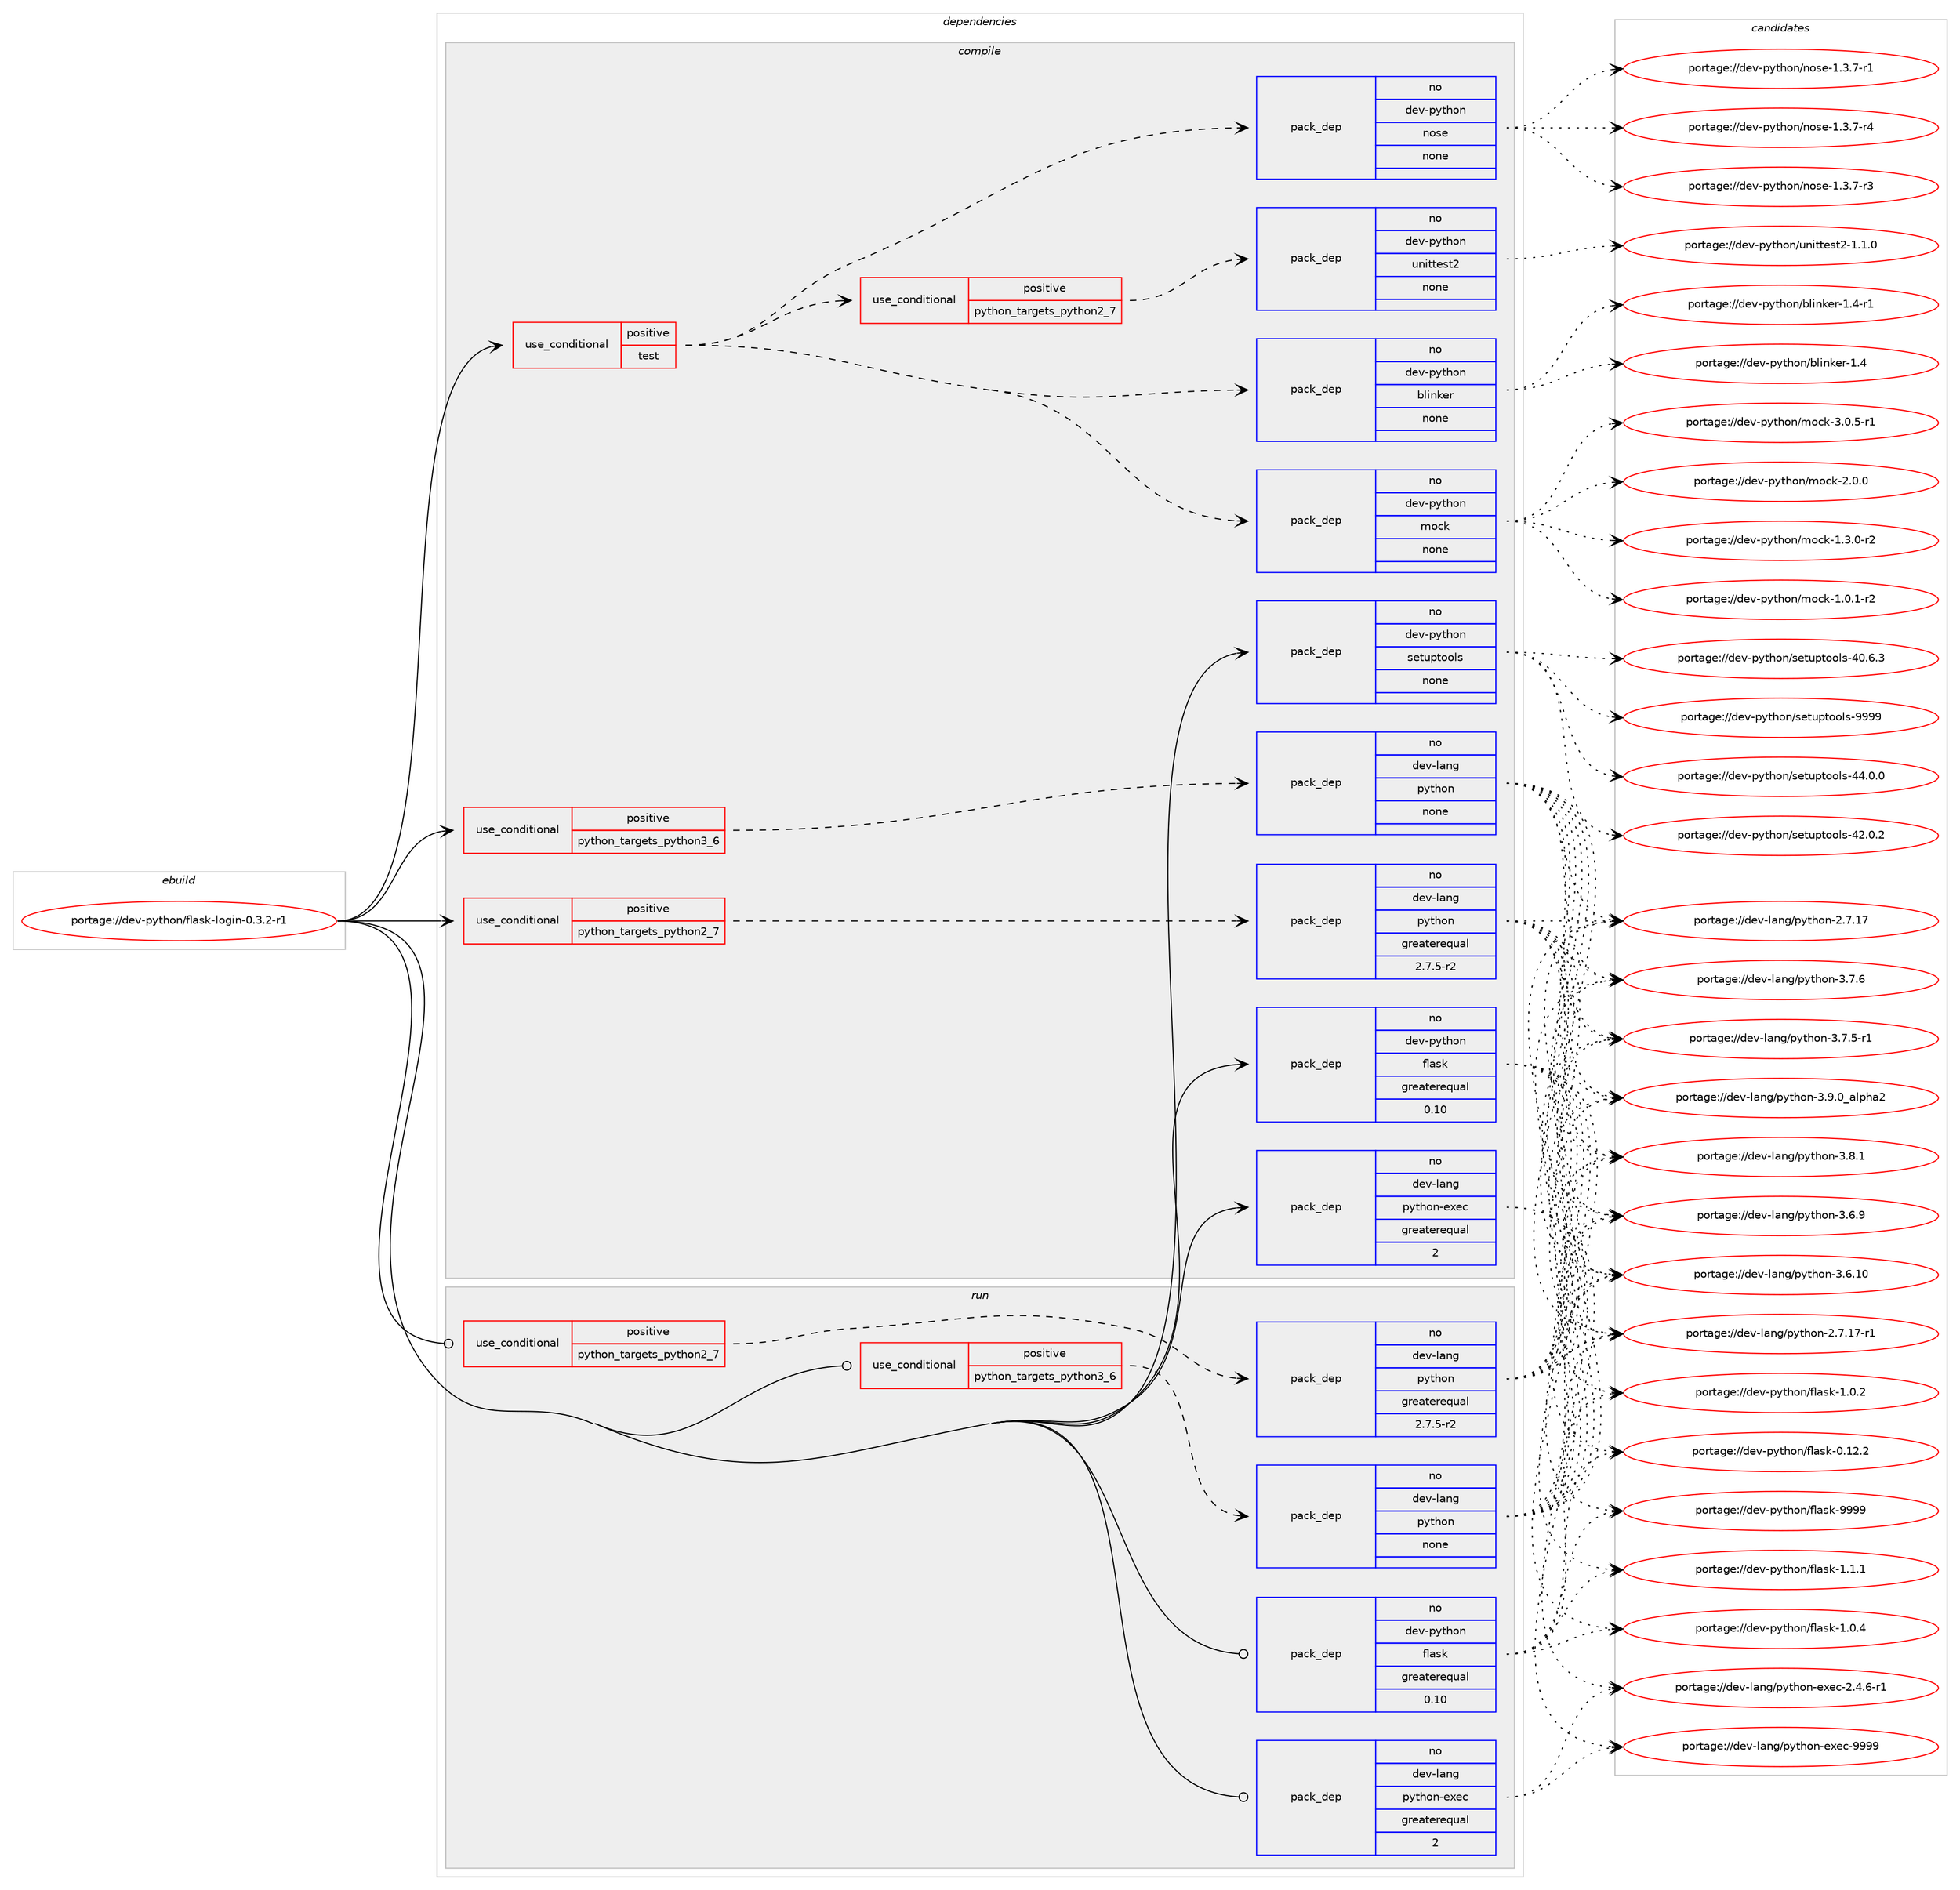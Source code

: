 digraph prolog {

# *************
# Graph options
# *************

newrank=true;
concentrate=true;
compound=true;
graph [rankdir=LR,fontname=Helvetica,fontsize=10,ranksep=1.5];#, ranksep=2.5, nodesep=0.2];
edge  [arrowhead=vee];
node  [fontname=Helvetica,fontsize=10];

# **********
# The ebuild
# **********

subgraph cluster_leftcol {
color=gray;
label=<<i>ebuild</i>>;
id [label="portage://dev-python/flask-login-0.3.2-r1", color=red, width=4, href="../dev-python/flask-login-0.3.2-r1.svg"];
}

# ****************
# The dependencies
# ****************

subgraph cluster_midcol {
color=gray;
label=<<i>dependencies</i>>;
subgraph cluster_compile {
fillcolor="#eeeeee";
style=filled;
label=<<i>compile</i>>;
subgraph cond115846 {
dependency460729 [label=<<TABLE BORDER="0" CELLBORDER="1" CELLSPACING="0" CELLPADDING="4"><TR><TD ROWSPAN="3" CELLPADDING="10">use_conditional</TD></TR><TR><TD>positive</TD></TR><TR><TD>python_targets_python2_7</TD></TR></TABLE>>, shape=none, color=red];
subgraph pack339893 {
dependency460730 [label=<<TABLE BORDER="0" CELLBORDER="1" CELLSPACING="0" CELLPADDING="4" WIDTH="220"><TR><TD ROWSPAN="6" CELLPADDING="30">pack_dep</TD></TR><TR><TD WIDTH="110">no</TD></TR><TR><TD>dev-lang</TD></TR><TR><TD>python</TD></TR><TR><TD>greaterequal</TD></TR><TR><TD>2.7.5-r2</TD></TR></TABLE>>, shape=none, color=blue];
}
dependency460729:e -> dependency460730:w [weight=20,style="dashed",arrowhead="vee"];
}
id:e -> dependency460729:w [weight=20,style="solid",arrowhead="vee"];
subgraph cond115847 {
dependency460731 [label=<<TABLE BORDER="0" CELLBORDER="1" CELLSPACING="0" CELLPADDING="4"><TR><TD ROWSPAN="3" CELLPADDING="10">use_conditional</TD></TR><TR><TD>positive</TD></TR><TR><TD>python_targets_python3_6</TD></TR></TABLE>>, shape=none, color=red];
subgraph pack339894 {
dependency460732 [label=<<TABLE BORDER="0" CELLBORDER="1" CELLSPACING="0" CELLPADDING="4" WIDTH="220"><TR><TD ROWSPAN="6" CELLPADDING="30">pack_dep</TD></TR><TR><TD WIDTH="110">no</TD></TR><TR><TD>dev-lang</TD></TR><TR><TD>python</TD></TR><TR><TD>none</TD></TR><TR><TD></TD></TR></TABLE>>, shape=none, color=blue];
}
dependency460731:e -> dependency460732:w [weight=20,style="dashed",arrowhead="vee"];
}
id:e -> dependency460731:w [weight=20,style="solid",arrowhead="vee"];
subgraph cond115848 {
dependency460733 [label=<<TABLE BORDER="0" CELLBORDER="1" CELLSPACING="0" CELLPADDING="4"><TR><TD ROWSPAN="3" CELLPADDING="10">use_conditional</TD></TR><TR><TD>positive</TD></TR><TR><TD>test</TD></TR></TABLE>>, shape=none, color=red];
subgraph pack339895 {
dependency460734 [label=<<TABLE BORDER="0" CELLBORDER="1" CELLSPACING="0" CELLPADDING="4" WIDTH="220"><TR><TD ROWSPAN="6" CELLPADDING="30">pack_dep</TD></TR><TR><TD WIDTH="110">no</TD></TR><TR><TD>dev-python</TD></TR><TR><TD>nose</TD></TR><TR><TD>none</TD></TR><TR><TD></TD></TR></TABLE>>, shape=none, color=blue];
}
dependency460733:e -> dependency460734:w [weight=20,style="dashed",arrowhead="vee"];
subgraph pack339896 {
dependency460735 [label=<<TABLE BORDER="0" CELLBORDER="1" CELLSPACING="0" CELLPADDING="4" WIDTH="220"><TR><TD ROWSPAN="6" CELLPADDING="30">pack_dep</TD></TR><TR><TD WIDTH="110">no</TD></TR><TR><TD>dev-python</TD></TR><TR><TD>mock</TD></TR><TR><TD>none</TD></TR><TR><TD></TD></TR></TABLE>>, shape=none, color=blue];
}
dependency460733:e -> dependency460735:w [weight=20,style="dashed",arrowhead="vee"];
subgraph pack339897 {
dependency460736 [label=<<TABLE BORDER="0" CELLBORDER="1" CELLSPACING="0" CELLPADDING="4" WIDTH="220"><TR><TD ROWSPAN="6" CELLPADDING="30">pack_dep</TD></TR><TR><TD WIDTH="110">no</TD></TR><TR><TD>dev-python</TD></TR><TR><TD>blinker</TD></TR><TR><TD>none</TD></TR><TR><TD></TD></TR></TABLE>>, shape=none, color=blue];
}
dependency460733:e -> dependency460736:w [weight=20,style="dashed",arrowhead="vee"];
subgraph cond115849 {
dependency460737 [label=<<TABLE BORDER="0" CELLBORDER="1" CELLSPACING="0" CELLPADDING="4"><TR><TD ROWSPAN="3" CELLPADDING="10">use_conditional</TD></TR><TR><TD>positive</TD></TR><TR><TD>python_targets_python2_7</TD></TR></TABLE>>, shape=none, color=red];
subgraph pack339898 {
dependency460738 [label=<<TABLE BORDER="0" CELLBORDER="1" CELLSPACING="0" CELLPADDING="4" WIDTH="220"><TR><TD ROWSPAN="6" CELLPADDING="30">pack_dep</TD></TR><TR><TD WIDTH="110">no</TD></TR><TR><TD>dev-python</TD></TR><TR><TD>unittest2</TD></TR><TR><TD>none</TD></TR><TR><TD></TD></TR></TABLE>>, shape=none, color=blue];
}
dependency460737:e -> dependency460738:w [weight=20,style="dashed",arrowhead="vee"];
}
dependency460733:e -> dependency460737:w [weight=20,style="dashed",arrowhead="vee"];
}
id:e -> dependency460733:w [weight=20,style="solid",arrowhead="vee"];
subgraph pack339899 {
dependency460739 [label=<<TABLE BORDER="0" CELLBORDER="1" CELLSPACING="0" CELLPADDING="4" WIDTH="220"><TR><TD ROWSPAN="6" CELLPADDING="30">pack_dep</TD></TR><TR><TD WIDTH="110">no</TD></TR><TR><TD>dev-lang</TD></TR><TR><TD>python-exec</TD></TR><TR><TD>greaterequal</TD></TR><TR><TD>2</TD></TR></TABLE>>, shape=none, color=blue];
}
id:e -> dependency460739:w [weight=20,style="solid",arrowhead="vee"];
subgraph pack339900 {
dependency460740 [label=<<TABLE BORDER="0" CELLBORDER="1" CELLSPACING="0" CELLPADDING="4" WIDTH="220"><TR><TD ROWSPAN="6" CELLPADDING="30">pack_dep</TD></TR><TR><TD WIDTH="110">no</TD></TR><TR><TD>dev-python</TD></TR><TR><TD>flask</TD></TR><TR><TD>greaterequal</TD></TR><TR><TD>0.10</TD></TR></TABLE>>, shape=none, color=blue];
}
id:e -> dependency460740:w [weight=20,style="solid",arrowhead="vee"];
subgraph pack339901 {
dependency460741 [label=<<TABLE BORDER="0" CELLBORDER="1" CELLSPACING="0" CELLPADDING="4" WIDTH="220"><TR><TD ROWSPAN="6" CELLPADDING="30">pack_dep</TD></TR><TR><TD WIDTH="110">no</TD></TR><TR><TD>dev-python</TD></TR><TR><TD>setuptools</TD></TR><TR><TD>none</TD></TR><TR><TD></TD></TR></TABLE>>, shape=none, color=blue];
}
id:e -> dependency460741:w [weight=20,style="solid",arrowhead="vee"];
}
subgraph cluster_compileandrun {
fillcolor="#eeeeee";
style=filled;
label=<<i>compile and run</i>>;
}
subgraph cluster_run {
fillcolor="#eeeeee";
style=filled;
label=<<i>run</i>>;
subgraph cond115850 {
dependency460742 [label=<<TABLE BORDER="0" CELLBORDER="1" CELLSPACING="0" CELLPADDING="4"><TR><TD ROWSPAN="3" CELLPADDING="10">use_conditional</TD></TR><TR><TD>positive</TD></TR><TR><TD>python_targets_python2_7</TD></TR></TABLE>>, shape=none, color=red];
subgraph pack339902 {
dependency460743 [label=<<TABLE BORDER="0" CELLBORDER="1" CELLSPACING="0" CELLPADDING="4" WIDTH="220"><TR><TD ROWSPAN="6" CELLPADDING="30">pack_dep</TD></TR><TR><TD WIDTH="110">no</TD></TR><TR><TD>dev-lang</TD></TR><TR><TD>python</TD></TR><TR><TD>greaterequal</TD></TR><TR><TD>2.7.5-r2</TD></TR></TABLE>>, shape=none, color=blue];
}
dependency460742:e -> dependency460743:w [weight=20,style="dashed",arrowhead="vee"];
}
id:e -> dependency460742:w [weight=20,style="solid",arrowhead="odot"];
subgraph cond115851 {
dependency460744 [label=<<TABLE BORDER="0" CELLBORDER="1" CELLSPACING="0" CELLPADDING="4"><TR><TD ROWSPAN="3" CELLPADDING="10">use_conditional</TD></TR><TR><TD>positive</TD></TR><TR><TD>python_targets_python3_6</TD></TR></TABLE>>, shape=none, color=red];
subgraph pack339903 {
dependency460745 [label=<<TABLE BORDER="0" CELLBORDER="1" CELLSPACING="0" CELLPADDING="4" WIDTH="220"><TR><TD ROWSPAN="6" CELLPADDING="30">pack_dep</TD></TR><TR><TD WIDTH="110">no</TD></TR><TR><TD>dev-lang</TD></TR><TR><TD>python</TD></TR><TR><TD>none</TD></TR><TR><TD></TD></TR></TABLE>>, shape=none, color=blue];
}
dependency460744:e -> dependency460745:w [weight=20,style="dashed",arrowhead="vee"];
}
id:e -> dependency460744:w [weight=20,style="solid",arrowhead="odot"];
subgraph pack339904 {
dependency460746 [label=<<TABLE BORDER="0" CELLBORDER="1" CELLSPACING="0" CELLPADDING="4" WIDTH="220"><TR><TD ROWSPAN="6" CELLPADDING="30">pack_dep</TD></TR><TR><TD WIDTH="110">no</TD></TR><TR><TD>dev-lang</TD></TR><TR><TD>python-exec</TD></TR><TR><TD>greaterequal</TD></TR><TR><TD>2</TD></TR></TABLE>>, shape=none, color=blue];
}
id:e -> dependency460746:w [weight=20,style="solid",arrowhead="odot"];
subgraph pack339905 {
dependency460747 [label=<<TABLE BORDER="0" CELLBORDER="1" CELLSPACING="0" CELLPADDING="4" WIDTH="220"><TR><TD ROWSPAN="6" CELLPADDING="30">pack_dep</TD></TR><TR><TD WIDTH="110">no</TD></TR><TR><TD>dev-python</TD></TR><TR><TD>flask</TD></TR><TR><TD>greaterequal</TD></TR><TR><TD>0.10</TD></TR></TABLE>>, shape=none, color=blue];
}
id:e -> dependency460747:w [weight=20,style="solid",arrowhead="odot"];
}
}

# **************
# The candidates
# **************

subgraph cluster_choices {
rank=same;
color=gray;
label=<<i>candidates</i>>;

subgraph choice339893 {
color=black;
nodesep=1;
choice10010111845108971101034711212111610411111045514657464895971081121049750 [label="portage://dev-lang/python-3.9.0_alpha2", color=red, width=4,href="../dev-lang/python-3.9.0_alpha2.svg"];
choice100101118451089711010347112121116104111110455146564649 [label="portage://dev-lang/python-3.8.1", color=red, width=4,href="../dev-lang/python-3.8.1.svg"];
choice100101118451089711010347112121116104111110455146554654 [label="portage://dev-lang/python-3.7.6", color=red, width=4,href="../dev-lang/python-3.7.6.svg"];
choice1001011184510897110103471121211161041111104551465546534511449 [label="portage://dev-lang/python-3.7.5-r1", color=red, width=4,href="../dev-lang/python-3.7.5-r1.svg"];
choice100101118451089711010347112121116104111110455146544657 [label="portage://dev-lang/python-3.6.9", color=red, width=4,href="../dev-lang/python-3.6.9.svg"];
choice10010111845108971101034711212111610411111045514654464948 [label="portage://dev-lang/python-3.6.10", color=red, width=4,href="../dev-lang/python-3.6.10.svg"];
choice100101118451089711010347112121116104111110455046554649554511449 [label="portage://dev-lang/python-2.7.17-r1", color=red, width=4,href="../dev-lang/python-2.7.17-r1.svg"];
choice10010111845108971101034711212111610411111045504655464955 [label="portage://dev-lang/python-2.7.17", color=red, width=4,href="../dev-lang/python-2.7.17.svg"];
dependency460730:e -> choice10010111845108971101034711212111610411111045514657464895971081121049750:w [style=dotted,weight="100"];
dependency460730:e -> choice100101118451089711010347112121116104111110455146564649:w [style=dotted,weight="100"];
dependency460730:e -> choice100101118451089711010347112121116104111110455146554654:w [style=dotted,weight="100"];
dependency460730:e -> choice1001011184510897110103471121211161041111104551465546534511449:w [style=dotted,weight="100"];
dependency460730:e -> choice100101118451089711010347112121116104111110455146544657:w [style=dotted,weight="100"];
dependency460730:e -> choice10010111845108971101034711212111610411111045514654464948:w [style=dotted,weight="100"];
dependency460730:e -> choice100101118451089711010347112121116104111110455046554649554511449:w [style=dotted,weight="100"];
dependency460730:e -> choice10010111845108971101034711212111610411111045504655464955:w [style=dotted,weight="100"];
}
subgraph choice339894 {
color=black;
nodesep=1;
choice10010111845108971101034711212111610411111045514657464895971081121049750 [label="portage://dev-lang/python-3.9.0_alpha2", color=red, width=4,href="../dev-lang/python-3.9.0_alpha2.svg"];
choice100101118451089711010347112121116104111110455146564649 [label="portage://dev-lang/python-3.8.1", color=red, width=4,href="../dev-lang/python-3.8.1.svg"];
choice100101118451089711010347112121116104111110455146554654 [label="portage://dev-lang/python-3.7.6", color=red, width=4,href="../dev-lang/python-3.7.6.svg"];
choice1001011184510897110103471121211161041111104551465546534511449 [label="portage://dev-lang/python-3.7.5-r1", color=red, width=4,href="../dev-lang/python-3.7.5-r1.svg"];
choice100101118451089711010347112121116104111110455146544657 [label="portage://dev-lang/python-3.6.9", color=red, width=4,href="../dev-lang/python-3.6.9.svg"];
choice10010111845108971101034711212111610411111045514654464948 [label="portage://dev-lang/python-3.6.10", color=red, width=4,href="../dev-lang/python-3.6.10.svg"];
choice100101118451089711010347112121116104111110455046554649554511449 [label="portage://dev-lang/python-2.7.17-r1", color=red, width=4,href="../dev-lang/python-2.7.17-r1.svg"];
choice10010111845108971101034711212111610411111045504655464955 [label="portage://dev-lang/python-2.7.17", color=red, width=4,href="../dev-lang/python-2.7.17.svg"];
dependency460732:e -> choice10010111845108971101034711212111610411111045514657464895971081121049750:w [style=dotted,weight="100"];
dependency460732:e -> choice100101118451089711010347112121116104111110455146564649:w [style=dotted,weight="100"];
dependency460732:e -> choice100101118451089711010347112121116104111110455146554654:w [style=dotted,weight="100"];
dependency460732:e -> choice1001011184510897110103471121211161041111104551465546534511449:w [style=dotted,weight="100"];
dependency460732:e -> choice100101118451089711010347112121116104111110455146544657:w [style=dotted,weight="100"];
dependency460732:e -> choice10010111845108971101034711212111610411111045514654464948:w [style=dotted,weight="100"];
dependency460732:e -> choice100101118451089711010347112121116104111110455046554649554511449:w [style=dotted,weight="100"];
dependency460732:e -> choice10010111845108971101034711212111610411111045504655464955:w [style=dotted,weight="100"];
}
subgraph choice339895 {
color=black;
nodesep=1;
choice10010111845112121116104111110471101111151014549465146554511452 [label="portage://dev-python/nose-1.3.7-r4", color=red, width=4,href="../dev-python/nose-1.3.7-r4.svg"];
choice10010111845112121116104111110471101111151014549465146554511451 [label="portage://dev-python/nose-1.3.7-r3", color=red, width=4,href="../dev-python/nose-1.3.7-r3.svg"];
choice10010111845112121116104111110471101111151014549465146554511449 [label="portage://dev-python/nose-1.3.7-r1", color=red, width=4,href="../dev-python/nose-1.3.7-r1.svg"];
dependency460734:e -> choice10010111845112121116104111110471101111151014549465146554511452:w [style=dotted,weight="100"];
dependency460734:e -> choice10010111845112121116104111110471101111151014549465146554511451:w [style=dotted,weight="100"];
dependency460734:e -> choice10010111845112121116104111110471101111151014549465146554511449:w [style=dotted,weight="100"];
}
subgraph choice339896 {
color=black;
nodesep=1;
choice1001011184511212111610411111047109111991074551464846534511449 [label="portage://dev-python/mock-3.0.5-r1", color=red, width=4,href="../dev-python/mock-3.0.5-r1.svg"];
choice100101118451121211161041111104710911199107455046484648 [label="portage://dev-python/mock-2.0.0", color=red, width=4,href="../dev-python/mock-2.0.0.svg"];
choice1001011184511212111610411111047109111991074549465146484511450 [label="portage://dev-python/mock-1.3.0-r2", color=red, width=4,href="../dev-python/mock-1.3.0-r2.svg"];
choice1001011184511212111610411111047109111991074549464846494511450 [label="portage://dev-python/mock-1.0.1-r2", color=red, width=4,href="../dev-python/mock-1.0.1-r2.svg"];
dependency460735:e -> choice1001011184511212111610411111047109111991074551464846534511449:w [style=dotted,weight="100"];
dependency460735:e -> choice100101118451121211161041111104710911199107455046484648:w [style=dotted,weight="100"];
dependency460735:e -> choice1001011184511212111610411111047109111991074549465146484511450:w [style=dotted,weight="100"];
dependency460735:e -> choice1001011184511212111610411111047109111991074549464846494511450:w [style=dotted,weight="100"];
}
subgraph choice339897 {
color=black;
nodesep=1;
choice100101118451121211161041111104798108105110107101114454946524511449 [label="portage://dev-python/blinker-1.4-r1", color=red, width=4,href="../dev-python/blinker-1.4-r1.svg"];
choice10010111845112121116104111110479810810511010710111445494652 [label="portage://dev-python/blinker-1.4", color=red, width=4,href="../dev-python/blinker-1.4.svg"];
dependency460736:e -> choice100101118451121211161041111104798108105110107101114454946524511449:w [style=dotted,weight="100"];
dependency460736:e -> choice10010111845112121116104111110479810810511010710111445494652:w [style=dotted,weight="100"];
}
subgraph choice339898 {
color=black;
nodesep=1;
choice100101118451121211161041111104711711010511611610111511650454946494648 [label="portage://dev-python/unittest2-1.1.0", color=red, width=4,href="../dev-python/unittest2-1.1.0.svg"];
dependency460738:e -> choice100101118451121211161041111104711711010511611610111511650454946494648:w [style=dotted,weight="100"];
}
subgraph choice339899 {
color=black;
nodesep=1;
choice10010111845108971101034711212111610411111045101120101994557575757 [label="portage://dev-lang/python-exec-9999", color=red, width=4,href="../dev-lang/python-exec-9999.svg"];
choice10010111845108971101034711212111610411111045101120101994550465246544511449 [label="portage://dev-lang/python-exec-2.4.6-r1", color=red, width=4,href="../dev-lang/python-exec-2.4.6-r1.svg"];
dependency460739:e -> choice10010111845108971101034711212111610411111045101120101994557575757:w [style=dotted,weight="100"];
dependency460739:e -> choice10010111845108971101034711212111610411111045101120101994550465246544511449:w [style=dotted,weight="100"];
}
subgraph choice339900 {
color=black;
nodesep=1;
choice1001011184511212111610411111047102108971151074557575757 [label="portage://dev-python/flask-9999", color=red, width=4,href="../dev-python/flask-9999.svg"];
choice100101118451121211161041111104710210897115107454946494649 [label="portage://dev-python/flask-1.1.1", color=red, width=4,href="../dev-python/flask-1.1.1.svg"];
choice100101118451121211161041111104710210897115107454946484652 [label="portage://dev-python/flask-1.0.4", color=red, width=4,href="../dev-python/flask-1.0.4.svg"];
choice100101118451121211161041111104710210897115107454946484650 [label="portage://dev-python/flask-1.0.2", color=red, width=4,href="../dev-python/flask-1.0.2.svg"];
choice10010111845112121116104111110471021089711510745484649504650 [label="portage://dev-python/flask-0.12.2", color=red, width=4,href="../dev-python/flask-0.12.2.svg"];
dependency460740:e -> choice1001011184511212111610411111047102108971151074557575757:w [style=dotted,weight="100"];
dependency460740:e -> choice100101118451121211161041111104710210897115107454946494649:w [style=dotted,weight="100"];
dependency460740:e -> choice100101118451121211161041111104710210897115107454946484652:w [style=dotted,weight="100"];
dependency460740:e -> choice100101118451121211161041111104710210897115107454946484650:w [style=dotted,weight="100"];
dependency460740:e -> choice10010111845112121116104111110471021089711510745484649504650:w [style=dotted,weight="100"];
}
subgraph choice339901 {
color=black;
nodesep=1;
choice10010111845112121116104111110471151011161171121161111111081154557575757 [label="portage://dev-python/setuptools-9999", color=red, width=4,href="../dev-python/setuptools-9999.svg"];
choice100101118451121211161041111104711510111611711211611111110811545525246484648 [label="portage://dev-python/setuptools-44.0.0", color=red, width=4,href="../dev-python/setuptools-44.0.0.svg"];
choice100101118451121211161041111104711510111611711211611111110811545525046484650 [label="portage://dev-python/setuptools-42.0.2", color=red, width=4,href="../dev-python/setuptools-42.0.2.svg"];
choice100101118451121211161041111104711510111611711211611111110811545524846544651 [label="portage://dev-python/setuptools-40.6.3", color=red, width=4,href="../dev-python/setuptools-40.6.3.svg"];
dependency460741:e -> choice10010111845112121116104111110471151011161171121161111111081154557575757:w [style=dotted,weight="100"];
dependency460741:e -> choice100101118451121211161041111104711510111611711211611111110811545525246484648:w [style=dotted,weight="100"];
dependency460741:e -> choice100101118451121211161041111104711510111611711211611111110811545525046484650:w [style=dotted,weight="100"];
dependency460741:e -> choice100101118451121211161041111104711510111611711211611111110811545524846544651:w [style=dotted,weight="100"];
}
subgraph choice339902 {
color=black;
nodesep=1;
choice10010111845108971101034711212111610411111045514657464895971081121049750 [label="portage://dev-lang/python-3.9.0_alpha2", color=red, width=4,href="../dev-lang/python-3.9.0_alpha2.svg"];
choice100101118451089711010347112121116104111110455146564649 [label="portage://dev-lang/python-3.8.1", color=red, width=4,href="../dev-lang/python-3.8.1.svg"];
choice100101118451089711010347112121116104111110455146554654 [label="portage://dev-lang/python-3.7.6", color=red, width=4,href="../dev-lang/python-3.7.6.svg"];
choice1001011184510897110103471121211161041111104551465546534511449 [label="portage://dev-lang/python-3.7.5-r1", color=red, width=4,href="../dev-lang/python-3.7.5-r1.svg"];
choice100101118451089711010347112121116104111110455146544657 [label="portage://dev-lang/python-3.6.9", color=red, width=4,href="../dev-lang/python-3.6.9.svg"];
choice10010111845108971101034711212111610411111045514654464948 [label="portage://dev-lang/python-3.6.10", color=red, width=4,href="../dev-lang/python-3.6.10.svg"];
choice100101118451089711010347112121116104111110455046554649554511449 [label="portage://dev-lang/python-2.7.17-r1", color=red, width=4,href="../dev-lang/python-2.7.17-r1.svg"];
choice10010111845108971101034711212111610411111045504655464955 [label="portage://dev-lang/python-2.7.17", color=red, width=4,href="../dev-lang/python-2.7.17.svg"];
dependency460743:e -> choice10010111845108971101034711212111610411111045514657464895971081121049750:w [style=dotted,weight="100"];
dependency460743:e -> choice100101118451089711010347112121116104111110455146564649:w [style=dotted,weight="100"];
dependency460743:e -> choice100101118451089711010347112121116104111110455146554654:w [style=dotted,weight="100"];
dependency460743:e -> choice1001011184510897110103471121211161041111104551465546534511449:w [style=dotted,weight="100"];
dependency460743:e -> choice100101118451089711010347112121116104111110455146544657:w [style=dotted,weight="100"];
dependency460743:e -> choice10010111845108971101034711212111610411111045514654464948:w [style=dotted,weight="100"];
dependency460743:e -> choice100101118451089711010347112121116104111110455046554649554511449:w [style=dotted,weight="100"];
dependency460743:e -> choice10010111845108971101034711212111610411111045504655464955:w [style=dotted,weight="100"];
}
subgraph choice339903 {
color=black;
nodesep=1;
choice10010111845108971101034711212111610411111045514657464895971081121049750 [label="portage://dev-lang/python-3.9.0_alpha2", color=red, width=4,href="../dev-lang/python-3.9.0_alpha2.svg"];
choice100101118451089711010347112121116104111110455146564649 [label="portage://dev-lang/python-3.8.1", color=red, width=4,href="../dev-lang/python-3.8.1.svg"];
choice100101118451089711010347112121116104111110455146554654 [label="portage://dev-lang/python-3.7.6", color=red, width=4,href="../dev-lang/python-3.7.6.svg"];
choice1001011184510897110103471121211161041111104551465546534511449 [label="portage://dev-lang/python-3.7.5-r1", color=red, width=4,href="../dev-lang/python-3.7.5-r1.svg"];
choice100101118451089711010347112121116104111110455146544657 [label="portage://dev-lang/python-3.6.9", color=red, width=4,href="../dev-lang/python-3.6.9.svg"];
choice10010111845108971101034711212111610411111045514654464948 [label="portage://dev-lang/python-3.6.10", color=red, width=4,href="../dev-lang/python-3.6.10.svg"];
choice100101118451089711010347112121116104111110455046554649554511449 [label="portage://dev-lang/python-2.7.17-r1", color=red, width=4,href="../dev-lang/python-2.7.17-r1.svg"];
choice10010111845108971101034711212111610411111045504655464955 [label="portage://dev-lang/python-2.7.17", color=red, width=4,href="../dev-lang/python-2.7.17.svg"];
dependency460745:e -> choice10010111845108971101034711212111610411111045514657464895971081121049750:w [style=dotted,weight="100"];
dependency460745:e -> choice100101118451089711010347112121116104111110455146564649:w [style=dotted,weight="100"];
dependency460745:e -> choice100101118451089711010347112121116104111110455146554654:w [style=dotted,weight="100"];
dependency460745:e -> choice1001011184510897110103471121211161041111104551465546534511449:w [style=dotted,weight="100"];
dependency460745:e -> choice100101118451089711010347112121116104111110455146544657:w [style=dotted,weight="100"];
dependency460745:e -> choice10010111845108971101034711212111610411111045514654464948:w [style=dotted,weight="100"];
dependency460745:e -> choice100101118451089711010347112121116104111110455046554649554511449:w [style=dotted,weight="100"];
dependency460745:e -> choice10010111845108971101034711212111610411111045504655464955:w [style=dotted,weight="100"];
}
subgraph choice339904 {
color=black;
nodesep=1;
choice10010111845108971101034711212111610411111045101120101994557575757 [label="portage://dev-lang/python-exec-9999", color=red, width=4,href="../dev-lang/python-exec-9999.svg"];
choice10010111845108971101034711212111610411111045101120101994550465246544511449 [label="portage://dev-lang/python-exec-2.4.6-r1", color=red, width=4,href="../dev-lang/python-exec-2.4.6-r1.svg"];
dependency460746:e -> choice10010111845108971101034711212111610411111045101120101994557575757:w [style=dotted,weight="100"];
dependency460746:e -> choice10010111845108971101034711212111610411111045101120101994550465246544511449:w [style=dotted,weight="100"];
}
subgraph choice339905 {
color=black;
nodesep=1;
choice1001011184511212111610411111047102108971151074557575757 [label="portage://dev-python/flask-9999", color=red, width=4,href="../dev-python/flask-9999.svg"];
choice100101118451121211161041111104710210897115107454946494649 [label="portage://dev-python/flask-1.1.1", color=red, width=4,href="../dev-python/flask-1.1.1.svg"];
choice100101118451121211161041111104710210897115107454946484652 [label="portage://dev-python/flask-1.0.4", color=red, width=4,href="../dev-python/flask-1.0.4.svg"];
choice100101118451121211161041111104710210897115107454946484650 [label="portage://dev-python/flask-1.0.2", color=red, width=4,href="../dev-python/flask-1.0.2.svg"];
choice10010111845112121116104111110471021089711510745484649504650 [label="portage://dev-python/flask-0.12.2", color=red, width=4,href="../dev-python/flask-0.12.2.svg"];
dependency460747:e -> choice1001011184511212111610411111047102108971151074557575757:w [style=dotted,weight="100"];
dependency460747:e -> choice100101118451121211161041111104710210897115107454946494649:w [style=dotted,weight="100"];
dependency460747:e -> choice100101118451121211161041111104710210897115107454946484652:w [style=dotted,weight="100"];
dependency460747:e -> choice100101118451121211161041111104710210897115107454946484650:w [style=dotted,weight="100"];
dependency460747:e -> choice10010111845112121116104111110471021089711510745484649504650:w [style=dotted,weight="100"];
}
}

}
